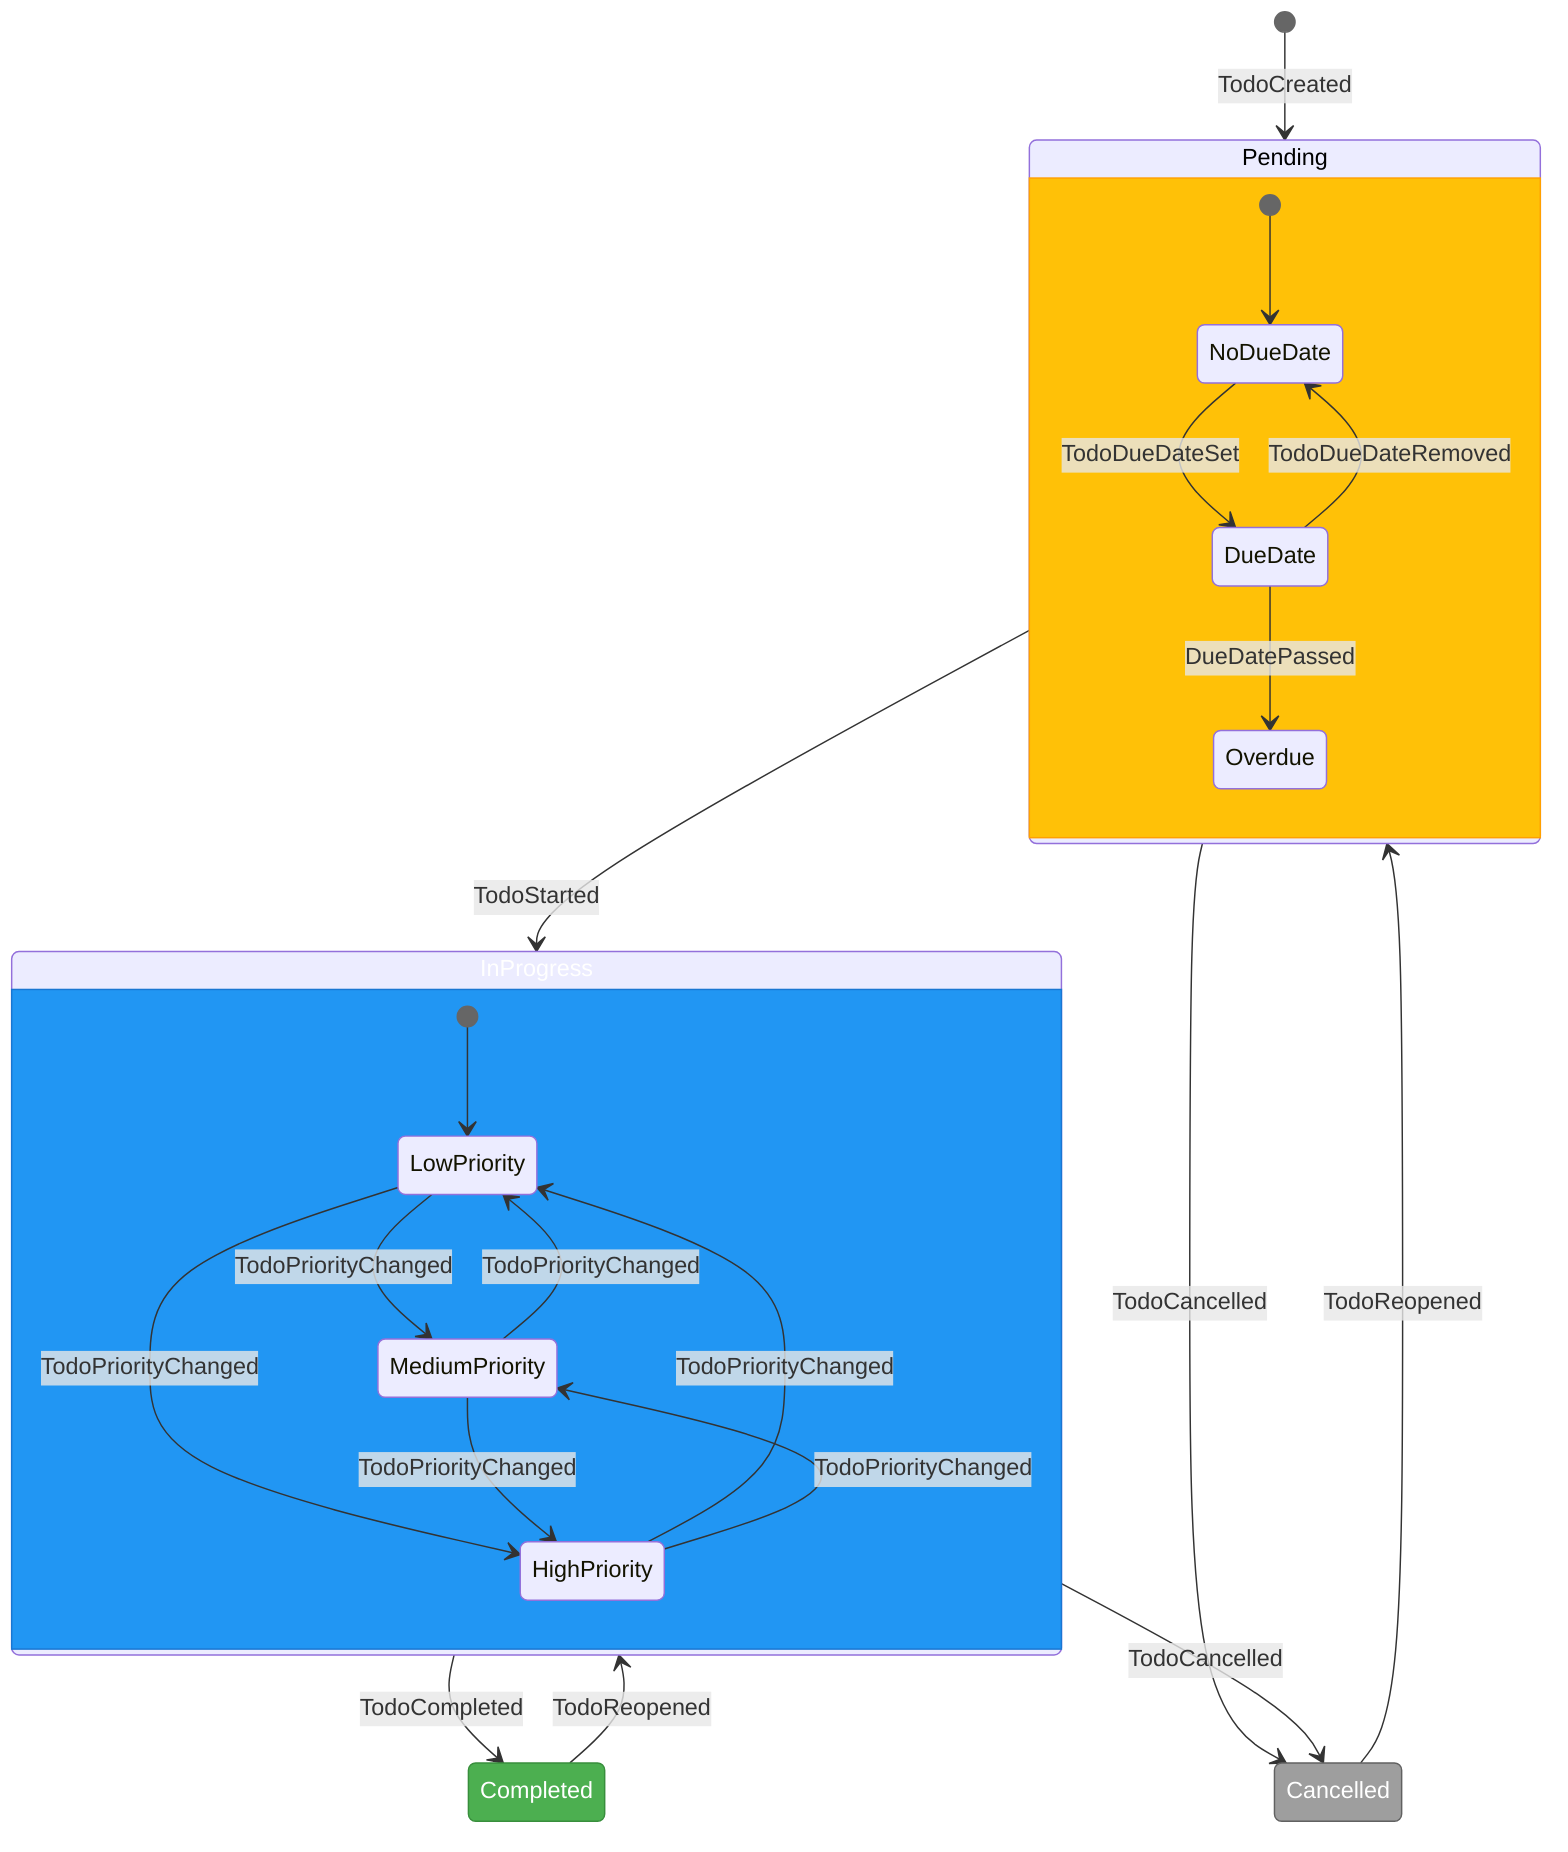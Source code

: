 %%{init: {'theme': 'default', 'themeVariables': { 'primaryColor': '#f5f5f5', 'primaryTextColor': '#333333', 'primaryBorderColor': '#cccccc', 'lineColor': '#666666', 'secondaryColor': '#f0f0f0', 'tertiaryColor': '#ffffff' }}}%%
stateDiagram-v2
    [*] --> Pending: TodoCreated
    Pending --> InProgress: TodoStarted
    Pending --> Cancelled: TodoCancelled
    InProgress --> Completed: TodoCompleted
    InProgress --> Cancelled: TodoCancelled
    Completed --> InProgress: TodoReopened
    Cancelled --> Pending: TodoReopened
    
    state Pending {
        [*] --> NoDueDate
        NoDueDate --> DueDate: TodoDueDateSet
        DueDate --> Overdue: DueDatePassed
        DueDate --> NoDueDate: TodoDueDateRemoved
    }
    
    state InProgress {
        [*] --> LowPriority
        LowPriority --> MediumPriority: TodoPriorityChanged
        LowPriority --> HighPriority: TodoPriorityChanged
        MediumPriority --> LowPriority: TodoPriorityChanged
        MediumPriority --> HighPriority: TodoPriorityChanged
        HighPriority --> LowPriority: TodoPriorityChanged
        HighPriority --> MediumPriority: TodoPriorityChanged
    }
    
    classDef pending fill:#FFC107,stroke:#FFA000,color:black
    classDef inprogress fill:#2196F3,stroke:#1976D2,color:white
    classDef completed fill:#4CAF50,stroke:#388E3C,color:white
    classDef cancelled fill:#9E9E9E,stroke:#616161,color:white
    
    class Pending pending
    class InProgress inprogress
    class Completed completed
    class Cancelled cancelled